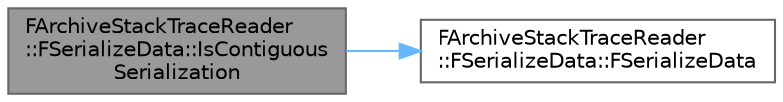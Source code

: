 digraph "FArchiveStackTraceReader::FSerializeData::IsContiguousSerialization"
{
 // INTERACTIVE_SVG=YES
 // LATEX_PDF_SIZE
  bgcolor="transparent";
  edge [fontname=Helvetica,fontsize=10,labelfontname=Helvetica,labelfontsize=10];
  node [fontname=Helvetica,fontsize=10,shape=box,height=0.2,width=0.4];
  rankdir="LR";
  Node1 [id="Node000001",label="FArchiveStackTraceReader\l::FSerializeData::IsContiguous\lSerialization",height=0.2,width=0.4,color="gray40", fillcolor="grey60", style="filled", fontcolor="black",tooltip=" "];
  Node1 -> Node2 [id="edge1_Node000001_Node000002",color="steelblue1",style="solid",tooltip=" "];
  Node2 [id="Node000002",label="FArchiveStackTraceReader\l::FSerializeData::FSerializeData",height=0.2,width=0.4,color="grey40", fillcolor="white", style="filled",URL="$dd/d4b/structFArchiveStackTraceReader_1_1FSerializeData.html#adcac280015062024bc46542d128e506d",tooltip=" "];
}
